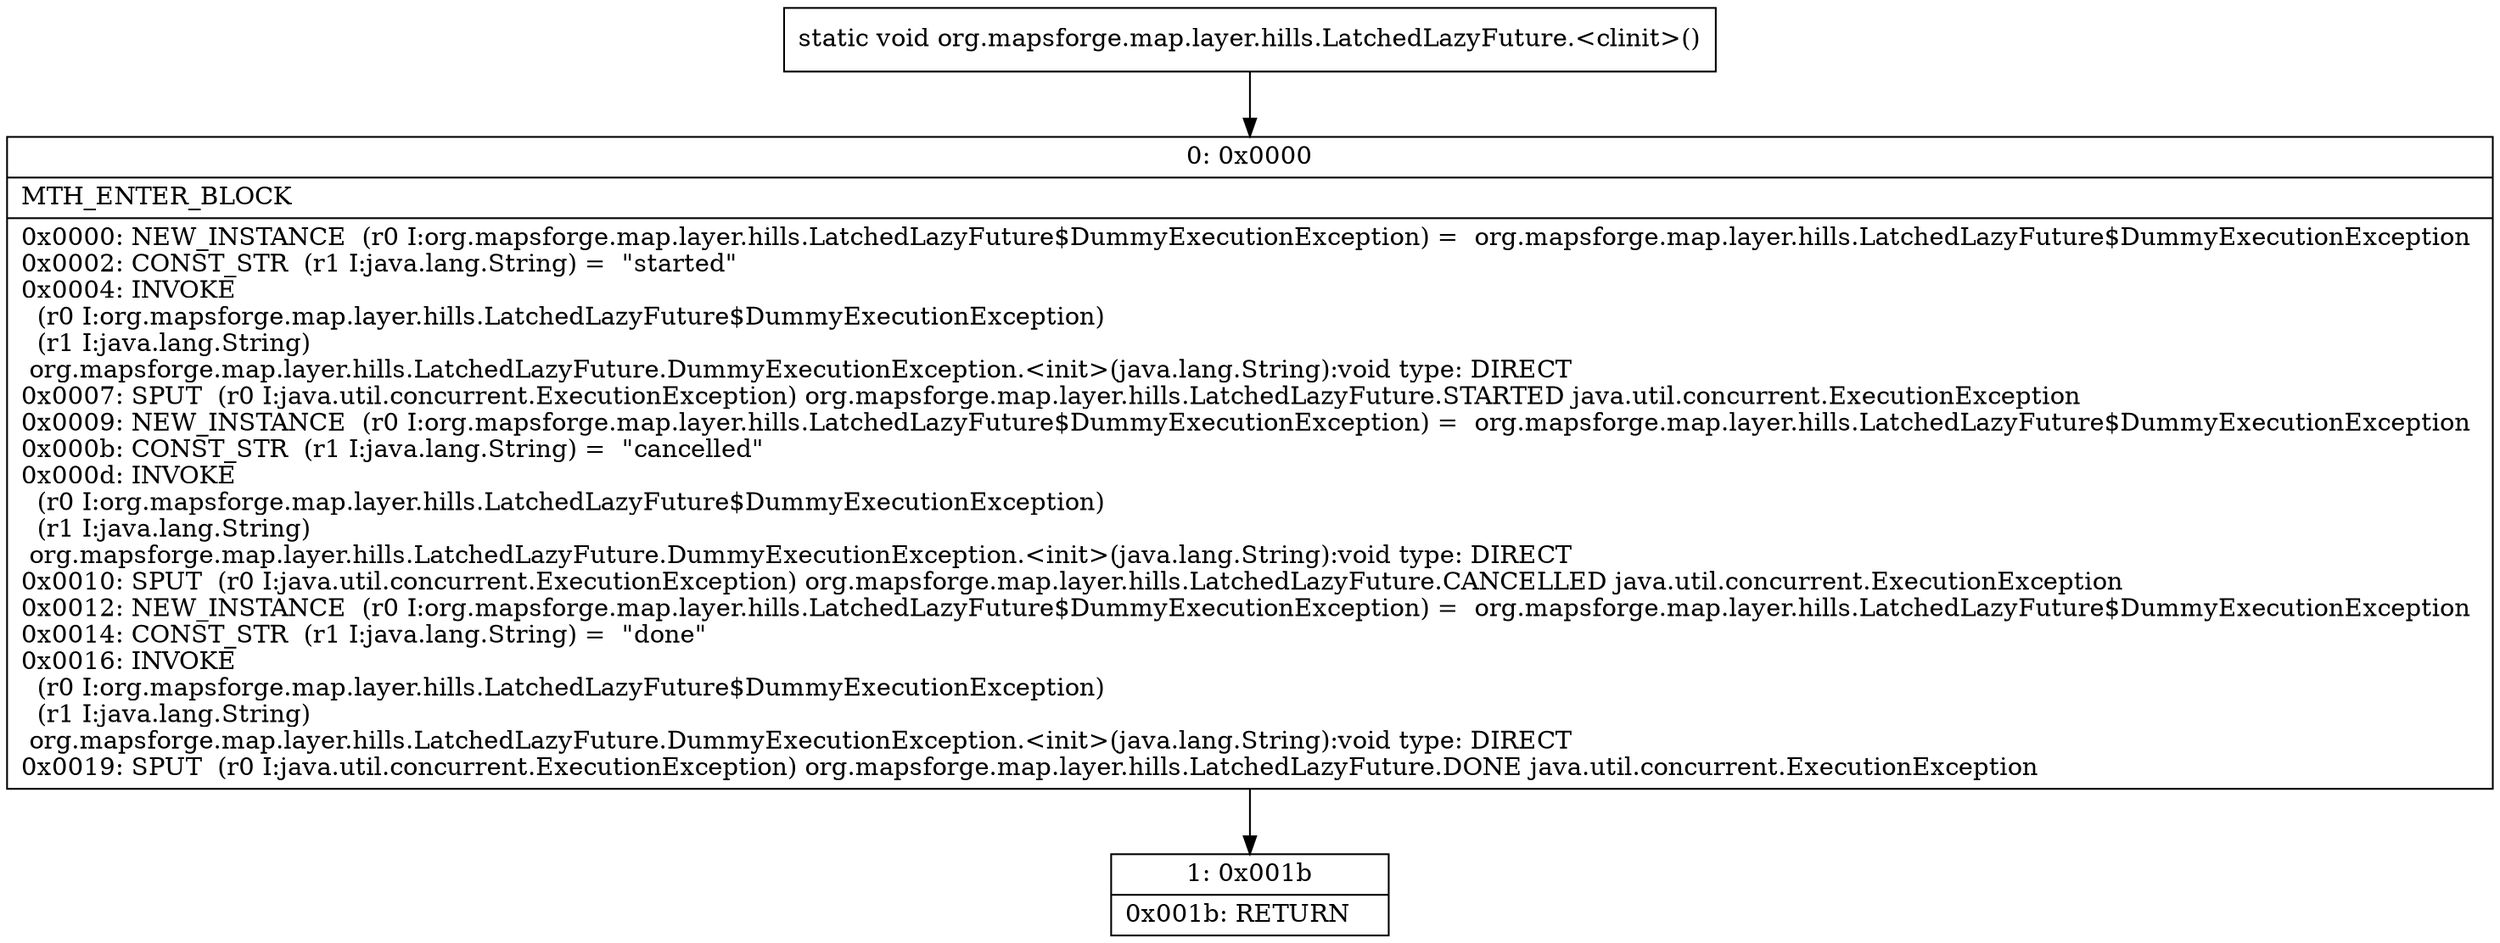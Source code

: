 digraph "CFG fororg.mapsforge.map.layer.hills.LatchedLazyFuture.\<clinit\>()V" {
Node_0 [shape=record,label="{0\:\ 0x0000|MTH_ENTER_BLOCK\l|0x0000: NEW_INSTANCE  (r0 I:org.mapsforge.map.layer.hills.LatchedLazyFuture$DummyExecutionException) =  org.mapsforge.map.layer.hills.LatchedLazyFuture$DummyExecutionException \l0x0002: CONST_STR  (r1 I:java.lang.String) =  \"started\" \l0x0004: INVOKE  \l  (r0 I:org.mapsforge.map.layer.hills.LatchedLazyFuture$DummyExecutionException)\l  (r1 I:java.lang.String)\l org.mapsforge.map.layer.hills.LatchedLazyFuture.DummyExecutionException.\<init\>(java.lang.String):void type: DIRECT \l0x0007: SPUT  (r0 I:java.util.concurrent.ExecutionException) org.mapsforge.map.layer.hills.LatchedLazyFuture.STARTED java.util.concurrent.ExecutionException \l0x0009: NEW_INSTANCE  (r0 I:org.mapsforge.map.layer.hills.LatchedLazyFuture$DummyExecutionException) =  org.mapsforge.map.layer.hills.LatchedLazyFuture$DummyExecutionException \l0x000b: CONST_STR  (r1 I:java.lang.String) =  \"cancelled\" \l0x000d: INVOKE  \l  (r0 I:org.mapsforge.map.layer.hills.LatchedLazyFuture$DummyExecutionException)\l  (r1 I:java.lang.String)\l org.mapsforge.map.layer.hills.LatchedLazyFuture.DummyExecutionException.\<init\>(java.lang.String):void type: DIRECT \l0x0010: SPUT  (r0 I:java.util.concurrent.ExecutionException) org.mapsforge.map.layer.hills.LatchedLazyFuture.CANCELLED java.util.concurrent.ExecutionException \l0x0012: NEW_INSTANCE  (r0 I:org.mapsforge.map.layer.hills.LatchedLazyFuture$DummyExecutionException) =  org.mapsforge.map.layer.hills.LatchedLazyFuture$DummyExecutionException \l0x0014: CONST_STR  (r1 I:java.lang.String) =  \"done\" \l0x0016: INVOKE  \l  (r0 I:org.mapsforge.map.layer.hills.LatchedLazyFuture$DummyExecutionException)\l  (r1 I:java.lang.String)\l org.mapsforge.map.layer.hills.LatchedLazyFuture.DummyExecutionException.\<init\>(java.lang.String):void type: DIRECT \l0x0019: SPUT  (r0 I:java.util.concurrent.ExecutionException) org.mapsforge.map.layer.hills.LatchedLazyFuture.DONE java.util.concurrent.ExecutionException \l}"];
Node_1 [shape=record,label="{1\:\ 0x001b|0x001b: RETURN   \l}"];
MethodNode[shape=record,label="{static void org.mapsforge.map.layer.hills.LatchedLazyFuture.\<clinit\>() }"];
MethodNode -> Node_0;
Node_0 -> Node_1;
}

